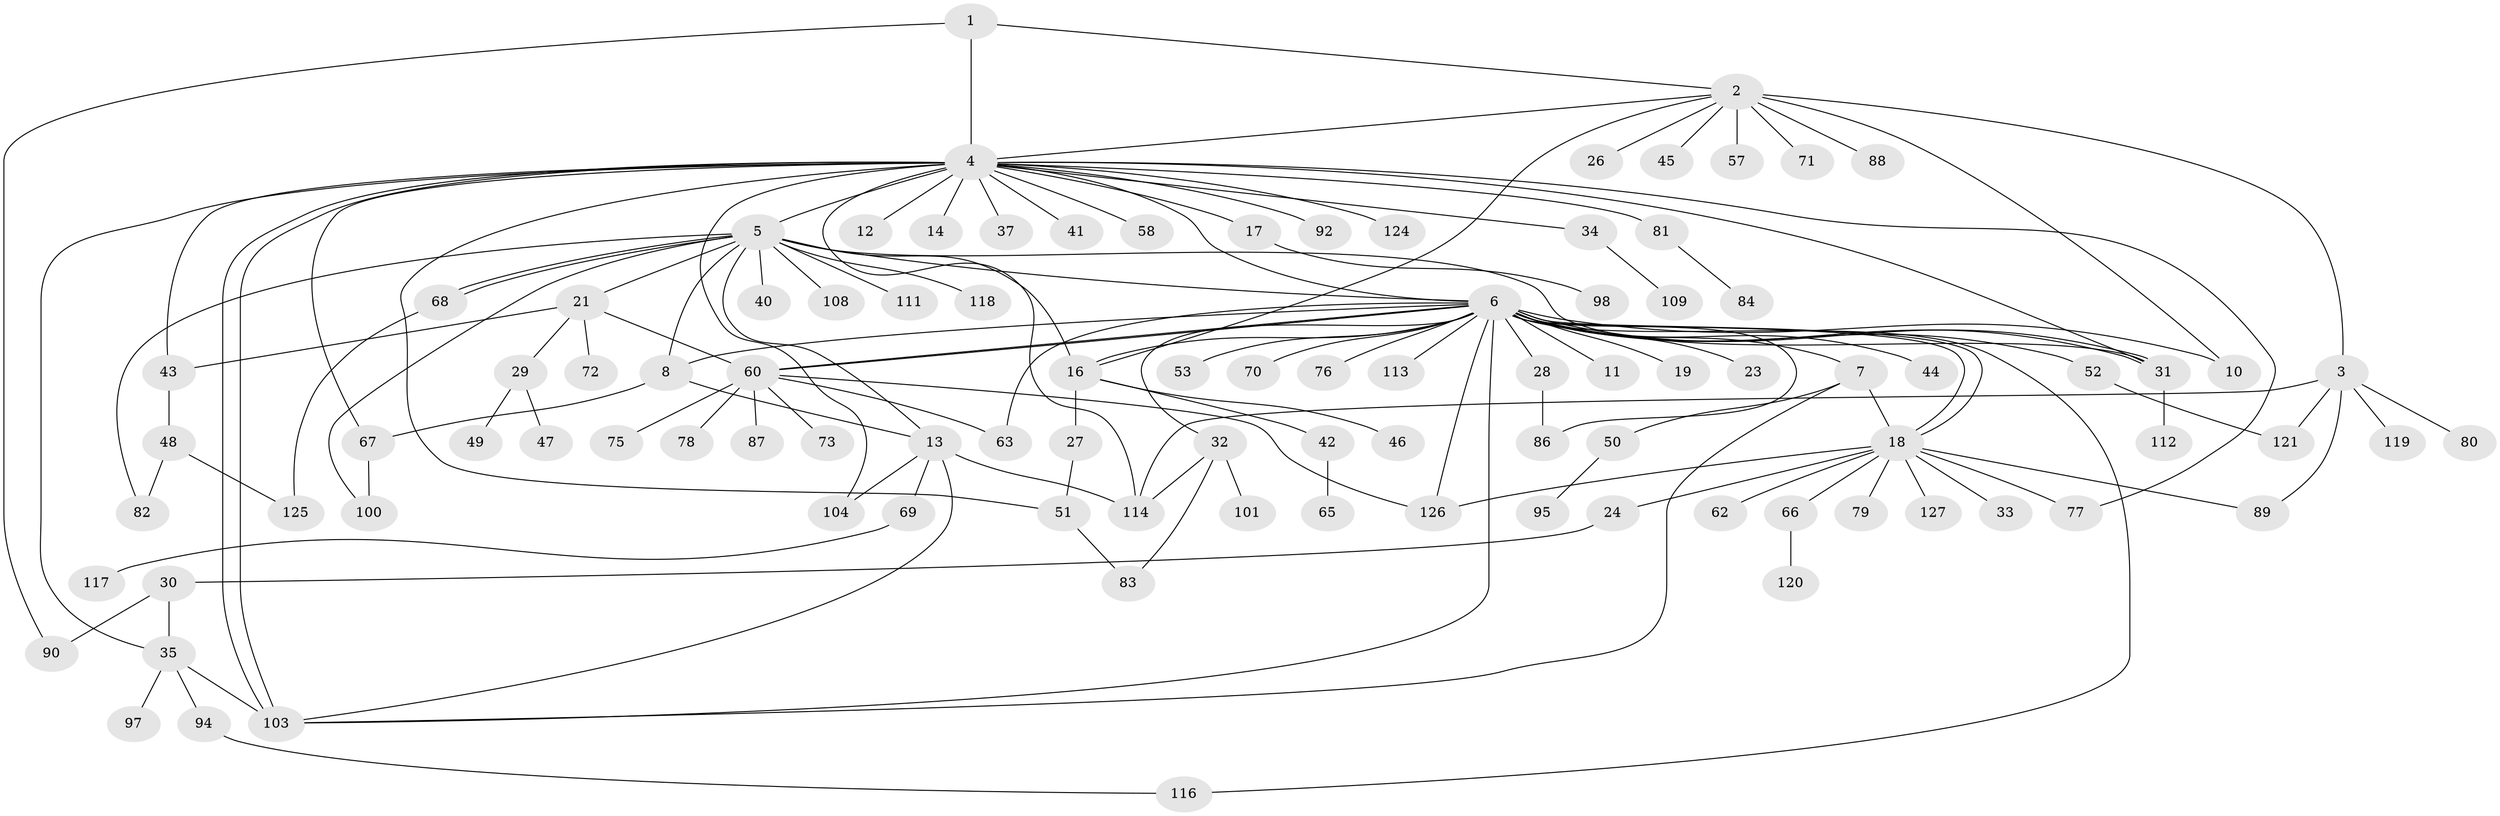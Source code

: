 // Generated by graph-tools (version 1.1) at 2025/23/03/03/25 07:23:50]
// undirected, 99 vertices, 139 edges
graph export_dot {
graph [start="1"]
  node [color=gray90,style=filled];
  1 [super="+25"];
  2 [super="+20"];
  3 [super="+15"];
  4 [super="+38"];
  5 [super="+115"];
  6 [super="+96"];
  7 [super="+56"];
  8 [super="+9"];
  10;
  11 [super="+61"];
  12 [super="+93"];
  13;
  14;
  16 [super="+22"];
  17;
  18 [super="+36"];
  19;
  21;
  23;
  24 [super="+55"];
  26;
  27;
  28;
  29 [super="+39"];
  30;
  31 [super="+74"];
  32;
  33;
  34;
  35 [super="+59"];
  37 [super="+85"];
  40;
  41;
  42;
  43 [super="+64"];
  44;
  45;
  46;
  47;
  48;
  49;
  50;
  51 [super="+54"];
  52;
  53;
  57;
  58;
  60 [super="+102"];
  62;
  63;
  65;
  66;
  67 [super="+91"];
  68 [super="+106"];
  69 [super="+123"];
  70;
  71;
  72;
  73;
  75;
  76;
  77;
  78;
  79;
  80;
  81;
  82 [super="+99"];
  83;
  84;
  86;
  87;
  88;
  89;
  90;
  92 [super="+110"];
  94;
  95;
  97;
  98;
  100 [super="+105"];
  101;
  103 [super="+107"];
  104;
  108;
  109;
  111;
  112;
  113;
  114 [super="+122"];
  116;
  117;
  118;
  119;
  120;
  121;
  124;
  125;
  126;
  127;
  1 -- 2;
  1 -- 90;
  1 -- 4;
  2 -- 3 [weight=2];
  2 -- 4;
  2 -- 10;
  2 -- 16;
  2 -- 26;
  2 -- 45;
  2 -- 57;
  2 -- 71;
  2 -- 88;
  3 -- 80;
  3 -- 121;
  3 -- 114;
  3 -- 89;
  3 -- 119;
  4 -- 5;
  4 -- 6;
  4 -- 12;
  4 -- 14;
  4 -- 17;
  4 -- 34;
  4 -- 35;
  4 -- 37;
  4 -- 58;
  4 -- 67;
  4 -- 77;
  4 -- 81;
  4 -- 92;
  4 -- 103 [weight=2];
  4 -- 103;
  4 -- 104;
  4 -- 114;
  4 -- 124;
  4 -- 51;
  4 -- 41;
  4 -- 43;
  4 -- 31;
  5 -- 6;
  5 -- 8;
  5 -- 13;
  5 -- 16;
  5 -- 21;
  5 -- 31;
  5 -- 40;
  5 -- 68;
  5 -- 68;
  5 -- 82;
  5 -- 108;
  5 -- 111;
  5 -- 118;
  5 -- 100;
  6 -- 7;
  6 -- 10;
  6 -- 11;
  6 -- 16;
  6 -- 18;
  6 -- 18;
  6 -- 19;
  6 -- 23;
  6 -- 28;
  6 -- 31;
  6 -- 31;
  6 -- 32;
  6 -- 44;
  6 -- 52;
  6 -- 53;
  6 -- 60;
  6 -- 60;
  6 -- 63;
  6 -- 70;
  6 -- 76;
  6 -- 86;
  6 -- 113;
  6 -- 116;
  6 -- 126;
  6 -- 103;
  6 -- 8;
  7 -- 50;
  7 -- 18;
  7 -- 103;
  8 -- 67;
  8 -- 13;
  13 -- 69;
  13 -- 103;
  13 -- 104;
  13 -- 114;
  16 -- 27;
  16 -- 42;
  16 -- 46;
  17 -- 98;
  18 -- 24;
  18 -- 33;
  18 -- 62;
  18 -- 66;
  18 -- 77;
  18 -- 79;
  18 -- 89;
  18 -- 126;
  18 -- 127;
  21 -- 29;
  21 -- 43;
  21 -- 60;
  21 -- 72;
  24 -- 30;
  27 -- 51;
  28 -- 86;
  29 -- 47;
  29 -- 49;
  30 -- 90;
  30 -- 35;
  31 -- 112;
  32 -- 83;
  32 -- 101;
  32 -- 114;
  34 -- 109;
  35 -- 97;
  35 -- 103;
  35 -- 94;
  42 -- 65;
  43 -- 48;
  48 -- 82;
  48 -- 125;
  50 -- 95;
  51 -- 83;
  52 -- 121;
  60 -- 63;
  60 -- 73;
  60 -- 75;
  60 -- 78;
  60 -- 87;
  60 -- 126;
  66 -- 120;
  67 -- 100;
  68 -- 125;
  69 -- 117;
  81 -- 84;
  94 -- 116;
}
